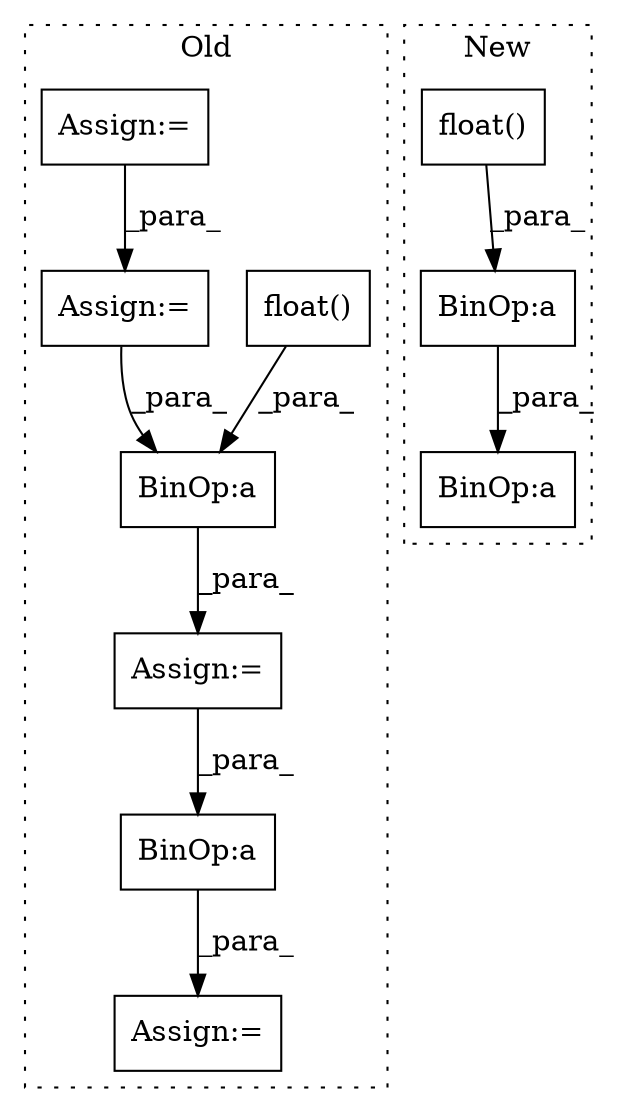 digraph G {
subgraph cluster0 {
1 [label="float()" a="75" s="6763" l="16" shape="box"];
3 [label="Assign:=" a="68" s="6798" l="4" shape="box"];
4 [label="Assign:=" a="68" s="6746" l="3" shape="box"];
5 [label="BinOp:a" a="82" s="6818" l="3" shape="box"];
7 [label="BinOp:a" a="82" s="6754" l="3" shape="box"];
9 [label="Assign:=" a="68" s="5477" l="3" shape="box"];
10 [label="Assign:=" a="68" s="5584" l="3" shape="box"];
label = "Old";
style="dotted";
}
subgraph cluster1 {
2 [label="float()" a="75" s="6985" l="19" shape="box"];
6 [label="BinOp:a" a="82" s="6982" l="3" shape="box"];
8 [label="BinOp:a" a="82" s="6976" l="3" shape="box"];
label = "New";
style="dotted";
}
1 -> 7 [label="_para_"];
2 -> 6 [label="_para_"];
4 -> 5 [label="_para_"];
5 -> 3 [label="_para_"];
6 -> 8 [label="_para_"];
7 -> 4 [label="_para_"];
9 -> 10 [label="_para_"];
10 -> 7 [label="_para_"];
}